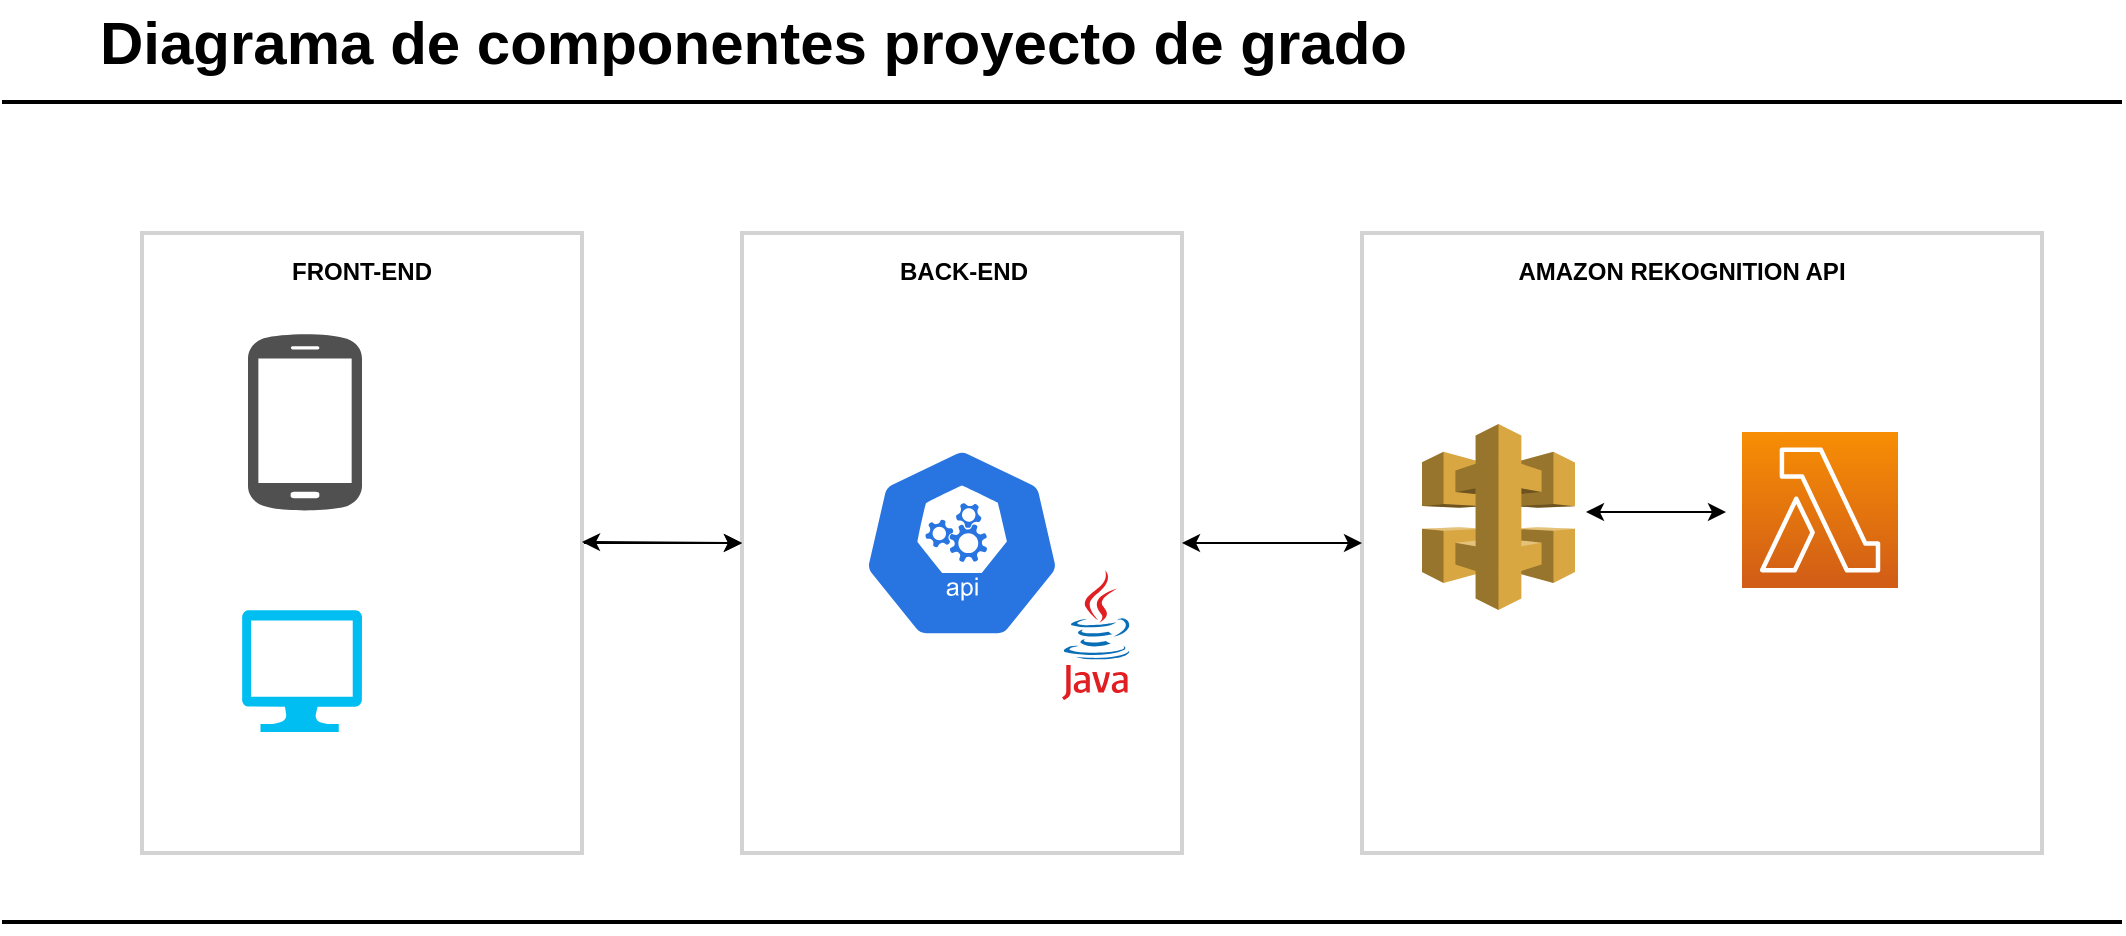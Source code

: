 <mxfile version="14.9.2" type="github">
  <diagram id="Ht1M8jgEwFfnCIfOTk4-" name="Page-1">
    <mxGraphModel dx="868" dy="450" grid="1" gridSize="10" guides="1" tooltips="1" connect="1" arrows="1" fold="1" page="1" pageScale="1" pageWidth="1169" pageHeight="827" math="0" shadow="0">
      <root>
        <mxCell id="0" />
        <mxCell id="1" parent="0" />
        <mxCell id="bTMXntHbuXdUkVzYNGNJ-6" value="" style="rounded=0;whiteSpace=wrap;html=1;fillColor=none;strokeColor=#d3d3d3;strokeWidth=2;" parent="1" vertex="1">
          <mxGeometry x="380" y="180.5" width="220" height="310" as="geometry" />
        </mxCell>
        <mxCell id="-QjtrjUzRDEMRZ5MF8oH-47" value="Diagrama de componentes proyecto de grado" style="text;html=1;resizable=0;points=[];autosize=1;align=left;verticalAlign=top;spacingTop=-4;fontSize=30;fontStyle=1" parent="1" vertex="1">
          <mxGeometry x="56.5" y="64.5" width="670" height="40" as="geometry" />
        </mxCell>
        <mxCell id="SCVMTBWpLvtzJIhz15lM-1" value="" style="line;strokeWidth=2;html=1;fontSize=14;" parent="1" vertex="1">
          <mxGeometry x="10" y="110" width="1060" height="10" as="geometry" />
        </mxCell>
        <mxCell id="bTMXntHbuXdUkVzYNGNJ-1" value="" style="pointerEvents=1;shadow=0;dashed=0;html=1;strokeColor=none;fillColor=#505050;labelPosition=center;verticalLabelPosition=bottom;verticalAlign=top;outlineConnect=0;align=center;shape=mxgraph.office.devices.cell_phone_android_standalone;" parent="1" vertex="1">
          <mxGeometry x="133" y="230" width="57" height="90" as="geometry" />
        </mxCell>
        <mxCell id="bTMXntHbuXdUkVzYNGNJ-2" value="" style="verticalLabelPosition=bottom;html=1;verticalAlign=top;align=center;strokeColor=none;fillColor=#00BEF2;shape=mxgraph.azure.computer;pointerEvents=1;" parent="1" vertex="1">
          <mxGeometry x="130" y="369" width="60" height="61" as="geometry" />
        </mxCell>
        <mxCell id="bTMXntHbuXdUkVzYNGNJ-23" value="" style="edgeStyle=orthogonalEdgeStyle;rounded=0;orthogonalLoop=1;jettySize=auto;html=1;" parent="1" source="bTMXntHbuXdUkVzYNGNJ-3" target="bTMXntHbuXdUkVzYNGNJ-6" edge="1">
          <mxGeometry relative="1" as="geometry" />
        </mxCell>
        <mxCell id="bTMXntHbuXdUkVzYNGNJ-3" value="" style="rounded=0;whiteSpace=wrap;html=1;fillColor=none;strokeColor=#d3d3d3;strokeWidth=2;" parent="1" vertex="1">
          <mxGeometry x="80" y="180.5" width="220" height="310" as="geometry" />
        </mxCell>
        <mxCell id="bTMXntHbuXdUkVzYNGNJ-4" value="" style="dashed=0;outlineConnect=0;html=1;align=center;labelPosition=center;verticalLabelPosition=bottom;verticalAlign=top;shape=mxgraph.weblogos.java" parent="1" vertex="1">
          <mxGeometry x="540" y="349" width="34.4" height="65" as="geometry" />
        </mxCell>
        <mxCell id="bTMXntHbuXdUkVzYNGNJ-5" value="" style="html=1;dashed=0;whitespace=wrap;fillColor=#2875E2;strokeColor=#ffffff;points=[[0.005,0.63,0],[0.1,0.2,0],[0.9,0.2,0],[0.5,0,0],[0.995,0.63,0],[0.72,0.99,0],[0.5,1,0],[0.28,0.99,0]];shape=mxgraph.kubernetes.icon;prIcon=api" parent="1" vertex="1">
          <mxGeometry x="435" y="287.5" width="110" height="96" as="geometry" />
        </mxCell>
        <mxCell id="bTMXntHbuXdUkVzYNGNJ-7" value="BACK-END" style="text;html=1;strokeColor=none;fillColor=none;align=center;verticalAlign=middle;whiteSpace=wrap;rounded=0;fontStyle=1" parent="1" vertex="1">
          <mxGeometry x="452" y="190" width="78" height="20" as="geometry" />
        </mxCell>
        <mxCell id="bTMXntHbuXdUkVzYNGNJ-8" value="FRONT-END" style="text;html=1;strokeColor=none;fillColor=none;align=center;verticalAlign=middle;whiteSpace=wrap;rounded=0;fontStyle=1" parent="1" vertex="1">
          <mxGeometry x="151" y="190" width="78" height="20" as="geometry" />
        </mxCell>
        <mxCell id="bTMXntHbuXdUkVzYNGNJ-10" value="" style="rounded=0;whiteSpace=wrap;html=1;fillColor=none;strokeColor=#d3d3d3;strokeWidth=2;" parent="1" vertex="1">
          <mxGeometry x="690" y="180.5" width="340" height="310" as="geometry" />
        </mxCell>
        <mxCell id="bTMXntHbuXdUkVzYNGNJ-13" value="AMAZON REKOGNITION API" style="text;html=1;strokeColor=none;fillColor=none;align=center;verticalAlign=middle;whiteSpace=wrap;rounded=0;fontStyle=1" parent="1" vertex="1">
          <mxGeometry x="720" y="190" width="260" height="20" as="geometry" />
        </mxCell>
        <mxCell id="bTMXntHbuXdUkVzYNGNJ-14" value="" style="outlineConnect=0;dashed=0;verticalLabelPosition=bottom;verticalAlign=top;align=center;html=1;shape=mxgraph.aws3.api_gateway;fillColor=#D9A741;gradientColor=none;" parent="1" vertex="1">
          <mxGeometry x="720" y="276" width="76.5" height="93" as="geometry" />
        </mxCell>
        <mxCell id="bTMXntHbuXdUkVzYNGNJ-15" value="" style="points=[[0,0,0],[0.25,0,0],[0.5,0,0],[0.75,0,0],[1,0,0],[0,1,0],[0.25,1,0],[0.5,1,0],[0.75,1,0],[1,1,0],[0,0.25,0],[0,0.5,0],[0,0.75,0],[1,0.25,0],[1,0.5,0],[1,0.75,0]];outlineConnect=0;fontColor=#232F3E;gradientColor=#F78E04;gradientDirection=north;fillColor=#D05C17;strokeColor=#ffffff;dashed=0;verticalLabelPosition=bottom;verticalAlign=top;align=center;html=1;fontSize=12;fontStyle=0;aspect=fixed;shape=mxgraph.aws4.resourceIcon;resIcon=mxgraph.aws4.lambda;" parent="1" vertex="1">
          <mxGeometry x="880" y="280" width="78" height="78" as="geometry" />
        </mxCell>
        <mxCell id="bTMXntHbuXdUkVzYNGNJ-17" value="" style="shape=image;html=1;verticalAlign=top;verticalLabelPosition=bottom;labelBackgroundColor=#ffffff;imageAspect=0;aspect=fixed;image=https://cdn3.iconfinder.com/data/icons/logos-and-brands-adobe/512/267_Python-128.png" parent="1" vertex="1">
          <mxGeometry x="960" y="336.5" width="61" height="61" as="geometry" />
        </mxCell>
        <mxCell id="bTMXntHbuXdUkVzYNGNJ-18" value="" style="endArrow=classic;startArrow=classic;html=1;entryX=0;entryY=0.5;entryDx=0;entryDy=0;" parent="1" target="bTMXntHbuXdUkVzYNGNJ-6" edge="1">
          <mxGeometry width="50" height="50" relative="1" as="geometry">
            <mxPoint x="300" y="335" as="sourcePoint" />
            <mxPoint x="340" y="370" as="targetPoint" />
          </mxGeometry>
        </mxCell>
        <mxCell id="bTMXntHbuXdUkVzYNGNJ-19" value="" style="endArrow=classic;startArrow=classic;html=1;entryX=0;entryY=0.5;entryDx=0;entryDy=0;exitX=1;exitY=0.5;exitDx=0;exitDy=0;" parent="1" source="bTMXntHbuXdUkVzYNGNJ-6" target="bTMXntHbuXdUkVzYNGNJ-10" edge="1">
          <mxGeometry width="50" height="50" relative="1" as="geometry">
            <mxPoint x="584" y="335" as="sourcePoint" />
            <mxPoint x="668" y="337.0" as="targetPoint" />
          </mxGeometry>
        </mxCell>
        <mxCell id="bTMXntHbuXdUkVzYNGNJ-20" value="" style="endArrow=classic;startArrow=classic;html=1;" parent="1" edge="1">
          <mxGeometry width="50" height="50" relative="1" as="geometry">
            <mxPoint x="802" y="320" as="sourcePoint" />
            <mxPoint x="872" y="320" as="targetPoint" />
          </mxGeometry>
        </mxCell>
        <mxCell id="bTMXntHbuXdUkVzYNGNJ-21" value="" style="shape=image;html=1;verticalAlign=top;verticalLabelPosition=bottom;labelBackgroundColor=#ffffff;imageAspect=0;aspect=fixed;image=https://cdn4.iconfinder.com/data/icons/logos-3/512/Ionic_Logo-2-128.png" parent="1" vertex="1">
          <mxGeometry x="205.5" y="383.5" width="81.5" height="81.5" as="geometry" />
        </mxCell>
        <mxCell id="bTMXntHbuXdUkVzYNGNJ-22" value="" style="shape=image;html=1;verticalAlign=top;verticalLabelPosition=bottom;labelBackgroundColor=#ffffff;imageAspect=0;aspect=fixed;image=https://cdn3.iconfinder.com/data/icons/popular-services-brands/512/angular-js-128.png" parent="1" vertex="1">
          <mxGeometry x="240.5" y="440.5" width="34.5" height="34.5" as="geometry" />
        </mxCell>
        <mxCell id="lNvH0KcBO_ebW0GPzi_S-1" value="" style="line;strokeWidth=2;html=1;fontSize=14;" vertex="1" parent="1">
          <mxGeometry x="10" y="520" width="1060" height="10" as="geometry" />
        </mxCell>
      </root>
    </mxGraphModel>
  </diagram>
</mxfile>
